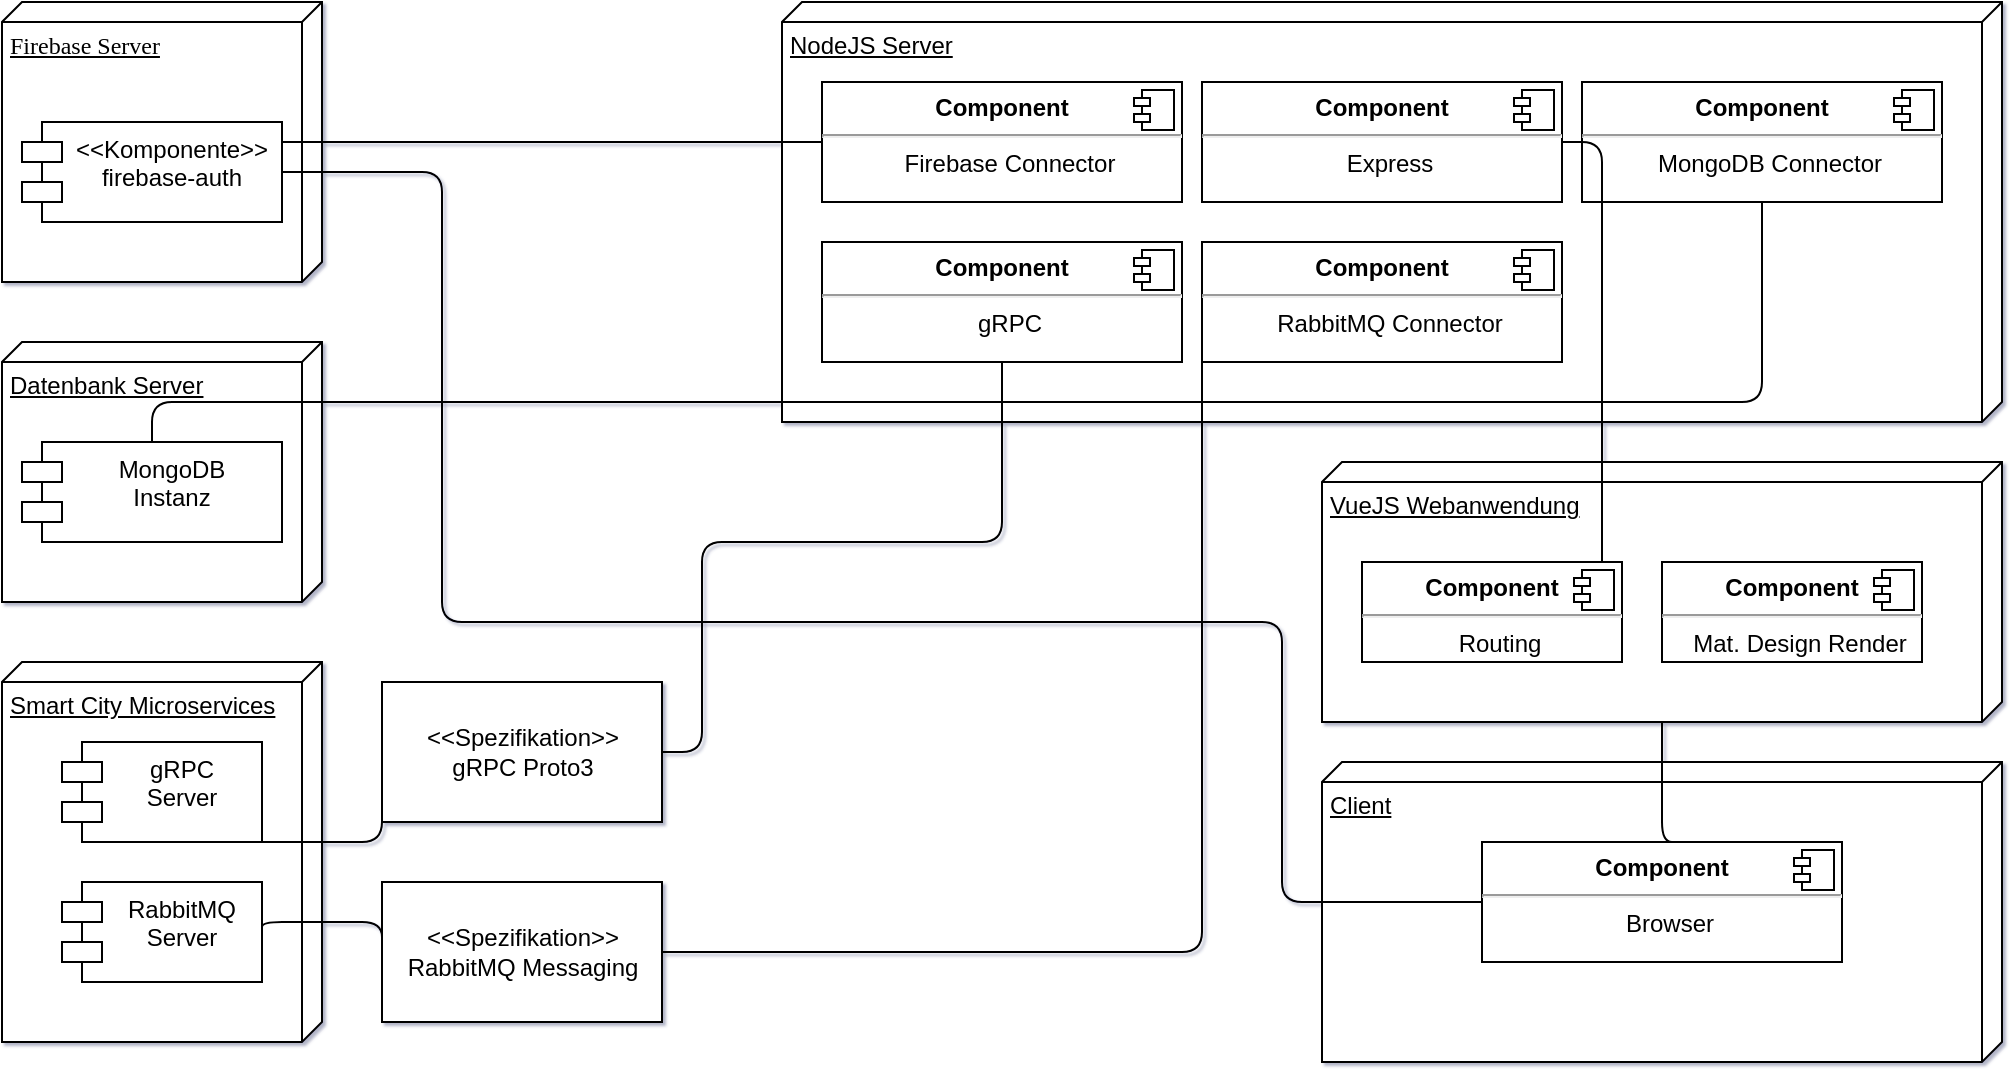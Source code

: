<mxfile version="13.0.9" type="device"><diagram name="Page-1" id="5f0bae14-7c28-e335-631c-24af17079c00"><mxGraphModel dx="1422" dy="804" grid="0" gridSize="10" guides="1" tooltips="1" connect="1" arrows="1" fold="1" page="1" pageScale="1" pageWidth="1100" pageHeight="850" background="#ffffff" math="0" shadow="1"><root><mxCell id="0"/><mxCell id="1" parent="0"/><mxCell id="39150e848f15840c-1" value="Firebase Server" style="verticalAlign=top;align=left;spacingTop=8;spacingLeft=2;spacingRight=12;shape=cube;size=10;direction=south;fontStyle=4;html=1;rounded=0;shadow=0;comic=0;labelBackgroundColor=none;strokeWidth=1;fontFamily=Verdana;fontSize=12" parent="1" vertex="1"><mxGeometry x="20" y="30" width="160" height="140" as="geometry"/></mxCell><mxCell id="Hk81snMwQg0Zf0rUc9x1-1" value="&lt;&lt;Komponente&gt;&gt;&#10;firebase-auth" style="shape=module;align=left;spacingLeft=20;align=center;verticalAlign=top;" vertex="1" parent="1"><mxGeometry x="30" y="90" width="130" height="50" as="geometry"/></mxCell><mxCell id="Hk81snMwQg0Zf0rUc9x1-2" value="Datenbank Server" style="verticalAlign=top;align=left;spacingTop=8;spacingLeft=2;spacingRight=12;shape=cube;size=10;direction=south;fontStyle=4;html=1;" vertex="1" parent="1"><mxGeometry x="20" y="200" width="160" height="130" as="geometry"/></mxCell><mxCell id="Hk81snMwQg0Zf0rUc9x1-3" value="NodeJS Server" style="verticalAlign=top;align=left;spacingTop=8;spacingLeft=2;spacingRight=12;shape=cube;size=10;direction=south;fontStyle=4;html=1;" vertex="1" parent="1"><mxGeometry x="410" y="30" width="610" height="210" as="geometry"/></mxCell><mxCell id="Hk81snMwQg0Zf0rUc9x1-4" value="Smart City Microservices" style="verticalAlign=top;align=left;spacingTop=8;spacingLeft=2;spacingRight=12;shape=cube;size=10;direction=south;fontStyle=4;html=1;" vertex="1" parent="1"><mxGeometry x="20" y="360" width="160" height="190" as="geometry"/></mxCell><mxCell id="Hk81snMwQg0Zf0rUc9x1-5" value="&amp;lt;&amp;lt;Spezifikation&amp;gt;&amp;gt;&lt;br&gt;RabbitMQ Messaging" style="html=1;" vertex="1" parent="1"><mxGeometry x="210" y="470" width="140" height="70" as="geometry"/></mxCell><mxCell id="Hk81snMwQg0Zf0rUc9x1-6" value="MongoDB&#10;Instanz" style="shape=module;align=left;spacingLeft=20;align=center;verticalAlign=top;" vertex="1" parent="1"><mxGeometry x="30" y="250" width="130" height="50" as="geometry"/></mxCell><mxCell id="Hk81snMwQg0Zf0rUc9x1-7" value="gRPC&#10;Server" style="shape=module;align=left;spacingLeft=20;align=center;verticalAlign=top;" vertex="1" parent="1"><mxGeometry x="50" y="400" width="100" height="50" as="geometry"/></mxCell><mxCell id="Hk81snMwQg0Zf0rUc9x1-8" value="RabbitMQ&#10;Server" style="shape=module;align=left;spacingLeft=20;align=center;verticalAlign=top;" vertex="1" parent="1"><mxGeometry x="50" y="470" width="100" height="50" as="geometry"/></mxCell><mxCell id="Hk81snMwQg0Zf0rUc9x1-9" value="&amp;lt;&amp;lt;Spezifikation&amp;gt;&amp;gt;&lt;br&gt;gRPC Proto3" style="html=1;" vertex="1" parent="1"><mxGeometry x="210" y="370" width="140" height="70" as="geometry"/></mxCell><mxCell id="Hk81snMwQg0Zf0rUc9x1-11" value="&lt;p style=&quot;margin: 0px ; margin-top: 6px ; text-align: center&quot;&gt;&lt;b&gt;Component&lt;/b&gt;&lt;/p&gt;&lt;hr&gt;&lt;p style=&quot;text-align: center ; margin: 0px 0px 0px 8px&quot;&gt;gRPC&lt;/p&gt;" style="align=left;overflow=fill;html=1;dropTarget=0;" vertex="1" parent="1"><mxGeometry x="430" y="150" width="180" height="60" as="geometry"/></mxCell><mxCell id="Hk81snMwQg0Zf0rUc9x1-12" value="" style="shape=component;jettyWidth=8;jettyHeight=4;" vertex="1" parent="Hk81snMwQg0Zf0rUc9x1-11"><mxGeometry x="1" width="20" height="20" relative="1" as="geometry"><mxPoint x="-24" y="4" as="offset"/></mxGeometry></mxCell><mxCell id="Hk81snMwQg0Zf0rUc9x1-15" value="&lt;p style=&quot;margin: 0px ; margin-top: 6px ; text-align: center&quot;&gt;&lt;b&gt;Component&lt;/b&gt;&lt;/p&gt;&lt;hr&gt;&lt;p style=&quot;text-align: center ; margin: 0px 0px 0px 8px&quot;&gt;Express&lt;/p&gt;" style="align=left;overflow=fill;html=1;dropTarget=0;" vertex="1" parent="1"><mxGeometry x="620" y="70" width="180" height="60" as="geometry"/></mxCell><mxCell id="Hk81snMwQg0Zf0rUc9x1-16" value="" style="shape=component;jettyWidth=8;jettyHeight=4;" vertex="1" parent="Hk81snMwQg0Zf0rUc9x1-15"><mxGeometry x="1" width="20" height="20" relative="1" as="geometry"><mxPoint x="-24" y="4" as="offset"/></mxGeometry></mxCell><mxCell id="Hk81snMwQg0Zf0rUc9x1-17" value="&lt;p style=&quot;margin: 0px ; margin-top: 6px ; text-align: center&quot;&gt;&lt;b&gt;Component&lt;/b&gt;&lt;/p&gt;&lt;hr&gt;&lt;p style=&quot;text-align: center ; margin: 0px 0px 0px 8px&quot;&gt;MongoDB Connector&lt;/p&gt;" style="align=left;overflow=fill;html=1;dropTarget=0;" vertex="1" parent="1"><mxGeometry x="810" y="70" width="180" height="60" as="geometry"/></mxCell><mxCell id="Hk81snMwQg0Zf0rUc9x1-18" value="" style="shape=component;jettyWidth=8;jettyHeight=4;" vertex="1" parent="Hk81snMwQg0Zf0rUc9x1-17"><mxGeometry x="1" width="20" height="20" relative="1" as="geometry"><mxPoint x="-24" y="4" as="offset"/></mxGeometry></mxCell><mxCell id="Hk81snMwQg0Zf0rUc9x1-19" value="&lt;p style=&quot;margin: 0px ; margin-top: 6px ; text-align: center&quot;&gt;&lt;b&gt;Component&lt;/b&gt;&lt;/p&gt;&lt;hr&gt;&lt;p style=&quot;text-align: center ; margin: 0px 0px 0px 8px&quot;&gt;Firebase Connector&lt;/p&gt;" style="align=left;overflow=fill;html=1;dropTarget=0;" vertex="1" parent="1"><mxGeometry x="430" y="70" width="180" height="60" as="geometry"/></mxCell><mxCell id="Hk81snMwQg0Zf0rUc9x1-20" value="" style="shape=component;jettyWidth=8;jettyHeight=4;" vertex="1" parent="Hk81snMwQg0Zf0rUc9x1-19"><mxGeometry x="1" width="20" height="20" relative="1" as="geometry"><mxPoint x="-24" y="4" as="offset"/></mxGeometry></mxCell><mxCell id="Hk81snMwQg0Zf0rUc9x1-21" value="VueJS Webanwendung" style="verticalAlign=top;align=left;spacingTop=8;spacingLeft=2;spacingRight=12;shape=cube;size=10;direction=south;fontStyle=4;html=1;" vertex="1" parent="1"><mxGeometry x="680" y="260" width="340" height="130" as="geometry"/></mxCell><mxCell id="Hk81snMwQg0Zf0rUc9x1-22" value="Client" style="verticalAlign=top;align=left;spacingTop=8;spacingLeft=2;spacingRight=12;shape=cube;size=10;direction=south;fontStyle=4;html=1;" vertex="1" parent="1"><mxGeometry x="680" y="410" width="340" height="150" as="geometry"/></mxCell><mxCell id="Hk81snMwQg0Zf0rUc9x1-23" value="" style="endArrow=none;html=1;edgeStyle=orthogonalEdgeStyle;" edge="1" parent="1" source="Hk81snMwQg0Zf0rUc9x1-1" target="Hk81snMwQg0Zf0rUc9x1-41"><mxGeometry relative="1" as="geometry"><mxPoint x="430" y="440" as="sourcePoint"/><mxPoint x="590" y="440" as="targetPoint"/><Array as="points"><mxPoint x="240" y="115"/><mxPoint x="240" y="340"/><mxPoint x="660" y="340"/><mxPoint x="660" y="480"/></Array></mxGeometry></mxCell><mxCell id="Hk81snMwQg0Zf0rUc9x1-28" value="&lt;p style=&quot;margin: 6px 0px 0px&quot;&gt;&lt;b&gt;Component&lt;/b&gt;&lt;/p&gt;&lt;hr&gt;&lt;p style=&quot;margin: 0px ; margin-left: 8px&quot;&gt;Routing&lt;/p&gt;" style="align=center;overflow=fill;html=1;dropTarget=0;" vertex="1" parent="1"><mxGeometry x="700" y="310" width="130" height="50" as="geometry"/></mxCell><mxCell id="Hk81snMwQg0Zf0rUc9x1-29" value="" style="shape=component;jettyWidth=8;jettyHeight=4;" vertex="1" parent="Hk81snMwQg0Zf0rUc9x1-28"><mxGeometry x="1" width="20" height="20" relative="1" as="geometry"><mxPoint x="-24" y="4" as="offset"/></mxGeometry></mxCell><mxCell id="Hk81snMwQg0Zf0rUc9x1-30" value="&lt;p style=&quot;margin: 6px 0px 0px&quot;&gt;&lt;b&gt;Component&lt;/b&gt;&lt;/p&gt;&lt;hr&gt;&lt;p style=&quot;margin: 0px ; margin-left: 8px&quot;&gt;Mat. Design Render&lt;/p&gt;" style="align=center;overflow=fill;html=1;dropTarget=0;" vertex="1" parent="1"><mxGeometry x="850" y="310" width="130" height="50" as="geometry"/></mxCell><mxCell id="Hk81snMwQg0Zf0rUc9x1-31" value="" style="shape=component;jettyWidth=8;jettyHeight=4;" vertex="1" parent="Hk81snMwQg0Zf0rUc9x1-30"><mxGeometry x="1" width="20" height="20" relative="1" as="geometry"><mxPoint x="-24" y="4" as="offset"/></mxGeometry></mxCell><mxCell id="Hk81snMwQg0Zf0rUc9x1-32" value="" style="endArrow=none;html=1;edgeStyle=orthogonalEdgeStyle;" edge="1" parent="1" source="Hk81snMwQg0Zf0rUc9x1-1" target="Hk81snMwQg0Zf0rUc9x1-19"><mxGeometry relative="1" as="geometry"><mxPoint x="240" y="120" as="sourcePoint"/><mxPoint x="400" y="120" as="targetPoint"/><Array as="points"><mxPoint x="280" y="100"/><mxPoint x="280" y="100"/></Array></mxGeometry></mxCell><mxCell id="Hk81snMwQg0Zf0rUc9x1-33" value="" style="endArrow=none;html=1;edgeStyle=orthogonalEdgeStyle;" edge="1" parent="1" source="Hk81snMwQg0Zf0rUc9x1-6" target="Hk81snMwQg0Zf0rUc9x1-17"><mxGeometry relative="1" as="geometry"><mxPoint x="200" y="230" as="sourcePoint"/><mxPoint x="360" y="230" as="targetPoint"/><Array as="points"><mxPoint x="95" y="230"/><mxPoint x="900" y="230"/></Array></mxGeometry></mxCell><mxCell id="Hk81snMwQg0Zf0rUc9x1-34" value="" style="endArrow=none;html=1;edgeStyle=orthogonalEdgeStyle;" edge="1" parent="1" source="Hk81snMwQg0Zf0rUc9x1-15" target="Hk81snMwQg0Zf0rUc9x1-28"><mxGeometry relative="1" as="geometry"><mxPoint x="670" y="179.5" as="sourcePoint"/><mxPoint x="830" y="179.5" as="targetPoint"/><Array as="points"><mxPoint x="820" y="100"/></Array></mxGeometry></mxCell><mxCell id="Hk81snMwQg0Zf0rUc9x1-35" value="" style="endArrow=none;html=1;edgeStyle=orthogonalEdgeStyle;" edge="1" parent="1" source="Hk81snMwQg0Zf0rUc9x1-9" target="Hk81snMwQg0Zf0rUc9x1-11"><mxGeometry relative="1" as="geometry"><mxPoint x="300" y="300" as="sourcePoint"/><mxPoint x="460" y="300" as="targetPoint"/><Array as="points"><mxPoint x="370" y="405"/><mxPoint x="370" y="300"/><mxPoint x="520" y="300"/></Array></mxGeometry></mxCell><mxCell id="Hk81snMwQg0Zf0rUc9x1-36" value="" style="endArrow=none;html=1;edgeStyle=orthogonalEdgeStyle;entryX=0;entryY=0.5;entryDx=0;entryDy=0;" edge="1" parent="1" source="Hk81snMwQg0Zf0rUc9x1-7" target="Hk81snMwQg0Zf0rUc9x1-9"><mxGeometry relative="1" as="geometry"><mxPoint x="290" y="460" as="sourcePoint"/><mxPoint x="450" y="460" as="targetPoint"/><Array as="points"><mxPoint x="210" y="450"/></Array></mxGeometry></mxCell><mxCell id="Hk81snMwQg0Zf0rUc9x1-37" value="" style="endArrow=none;html=1;edgeStyle=orthogonalEdgeStyle;exitX=1;exitY=0.5;exitDx=0;exitDy=0;entryX=0;entryY=0.5;entryDx=0;entryDy=0;" edge="1" parent="1" source="Hk81snMwQg0Zf0rUc9x1-8" target="Hk81snMwQg0Zf0rUc9x1-5"><mxGeometry relative="1" as="geometry"><mxPoint x="470" y="370" as="sourcePoint"/><mxPoint x="630" y="370" as="targetPoint"/><Array as="points"><mxPoint x="150" y="490"/><mxPoint x="210" y="490"/></Array></mxGeometry></mxCell><mxCell id="Hk81snMwQg0Zf0rUc9x1-38" value="" style="endArrow=none;html=1;edgeStyle=orthogonalEdgeStyle;exitX=1;exitY=0.5;exitDx=0;exitDy=0;" edge="1" parent="1" source="Hk81snMwQg0Zf0rUc9x1-5" target="Hk81snMwQg0Zf0rUc9x1-39"><mxGeometry relative="1" as="geometry"><mxPoint x="390" y="504.5" as="sourcePoint"/><mxPoint x="550" y="505" as="targetPoint"/><Array as="points"><mxPoint x="620" y="505"/></Array></mxGeometry></mxCell><mxCell id="Hk81snMwQg0Zf0rUc9x1-39" value="&lt;p style=&quot;margin: 0px ; margin-top: 6px ; text-align: center&quot;&gt;&lt;b&gt;Component&lt;/b&gt;&lt;/p&gt;&lt;hr&gt;&lt;p style=&quot;text-align: center ; margin: 0px 0px 0px 8px&quot;&gt;RabbitMQ Connector&lt;/p&gt;" style="align=left;overflow=fill;html=1;dropTarget=0;" vertex="1" parent="1"><mxGeometry x="620" y="150" width="180" height="60" as="geometry"/></mxCell><mxCell id="Hk81snMwQg0Zf0rUc9x1-40" value="" style="shape=component;jettyWidth=8;jettyHeight=4;" vertex="1" parent="Hk81snMwQg0Zf0rUc9x1-39"><mxGeometry x="1" width="20" height="20" relative="1" as="geometry"><mxPoint x="-24" y="4" as="offset"/></mxGeometry></mxCell><mxCell id="Hk81snMwQg0Zf0rUc9x1-41" value="&lt;p style=&quot;margin: 6px 0px 0px&quot;&gt;&lt;b&gt;Component&lt;/b&gt;&lt;/p&gt;&lt;hr&gt;&lt;p style=&quot;margin: 0px ; margin-left: 8px&quot;&gt;Browser&lt;/p&gt;&lt;p style=&quot;margin: 0px ; margin-left: 8px&quot;&gt;&lt;br&gt;&lt;/p&gt;" style="align=center;overflow=fill;html=1;dropTarget=0;" vertex="1" parent="1"><mxGeometry x="760" y="450" width="180" height="60" as="geometry"/></mxCell><mxCell id="Hk81snMwQg0Zf0rUc9x1-42" value="" style="shape=component;jettyWidth=8;jettyHeight=4;" vertex="1" parent="Hk81snMwQg0Zf0rUc9x1-41"><mxGeometry x="1" width="20" height="20" relative="1" as="geometry"><mxPoint x="-24" y="4" as="offset"/></mxGeometry></mxCell><mxCell id="Hk81snMwQg0Zf0rUc9x1-43" value="" style="endArrow=none;html=1;edgeStyle=orthogonalEdgeStyle;" edge="1" parent="1" target="Hk81snMwQg0Zf0rUc9x1-21"><mxGeometry relative="1" as="geometry"><mxPoint x="860" y="450" as="sourcePoint"/><mxPoint x="630" y="390" as="targetPoint"/><Array as="points"><mxPoint x="850" y="450"/></Array></mxGeometry></mxCell></root></mxGraphModel></diagram></mxfile>